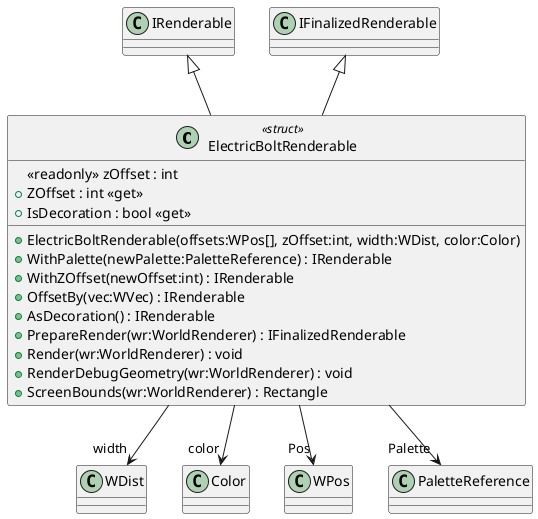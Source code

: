 @startuml
class ElectricBoltRenderable <<struct>> {
    <<readonly>> zOffset : int
    + ElectricBoltRenderable(offsets:WPos[], zOffset:int, width:WDist, color:Color)
    + ZOffset : int <<get>>
    + IsDecoration : bool <<get>>
    + WithPalette(newPalette:PaletteReference) : IRenderable
    + WithZOffset(newOffset:int) : IRenderable
    + OffsetBy(vec:WVec) : IRenderable
    + AsDecoration() : IRenderable
    + PrepareRender(wr:WorldRenderer) : IFinalizedRenderable
    + Render(wr:WorldRenderer) : void
    + RenderDebugGeometry(wr:WorldRenderer) : void
    + ScreenBounds(wr:WorldRenderer) : Rectangle
}
IRenderable <|-- ElectricBoltRenderable
IFinalizedRenderable <|-- ElectricBoltRenderable
ElectricBoltRenderable --> "width" WDist
ElectricBoltRenderable --> "color" Color
ElectricBoltRenderable --> "Pos" WPos
ElectricBoltRenderable --> "Palette" PaletteReference
@enduml

